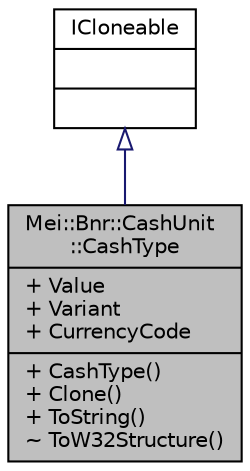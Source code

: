digraph "Mei::Bnr::CashUnit::CashType"
{
  edge [fontname="Helvetica",fontsize="10",labelfontname="Helvetica",labelfontsize="10"];
  node [fontname="Helvetica",fontsize="10",shape=record];
  Node1 [label="{Mei::Bnr::CashUnit\l::CashType\n|+ Value\l+ Variant\l+ CurrencyCode\l|+ CashType()\l+ Clone()\l+ ToString()\l~ ToW32Structure()\l}",height=0.2,width=0.4,color="black", fillcolor="grey75", style="filled", fontcolor="black"];
  Node2 -> Node1 [dir="back",color="midnightblue",fontsize="10",style="solid",arrowtail="onormal",fontname="Helvetica"];
  Node2 [label="{ICloneable\n||}",height=0.2,width=0.4,color="black", fillcolor="white", style="filled",URL="$a00011.html"];
}
